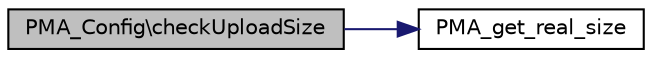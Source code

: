 digraph G
{
  edge [fontname="Helvetica",fontsize="10",labelfontname="Helvetica",labelfontsize="10"];
  node [fontname="Helvetica",fontsize="10",shape=record];
  rankdir="LR";
  Node1 [label="PMA_Config\\checkUploadSize",height=0.2,width=0.4,color="black", fillcolor="grey75", style="filled" fontcolor="black"];
  Node1 -> Node2 [color="midnightblue",fontsize="10",style="solid",fontname="Helvetica"];
  Node2 [label="PMA_get_real_size",height=0.2,width=0.4,color="black", fillcolor="white", style="filled",URL="$core_8lib_8php.html#a90a528907e6f0652c30158cdc5f16a6a",tooltip="Converts numbers like 10M into bytes Used with permission from Moodle (http://moodle.org) by Martin Dougiamas (renamed with PMA prefix to avoid double definition when embedded in Moodle)"];
}
